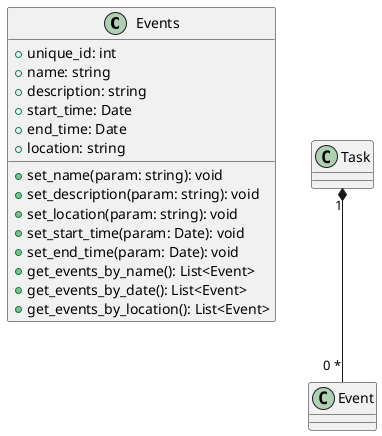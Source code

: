 @startuml

class Events {
  +unique_id: int  
  +name: string
  +description: string
  +start_time: Date
  +end_time: Date
  +location: string
  +set_name(param: string): void
  +set_description(param: string): void
  +set_location(param: string): void
  +set_start_time(param: Date): void
  +set_end_time(param: Date): void
  +get_events_by_name(): List<Event>
  +get_events_by_date(): List<Event>
  +get_events_by_location(): List<Event>
}

Task "1" *-- "0 *" Event

@enduml